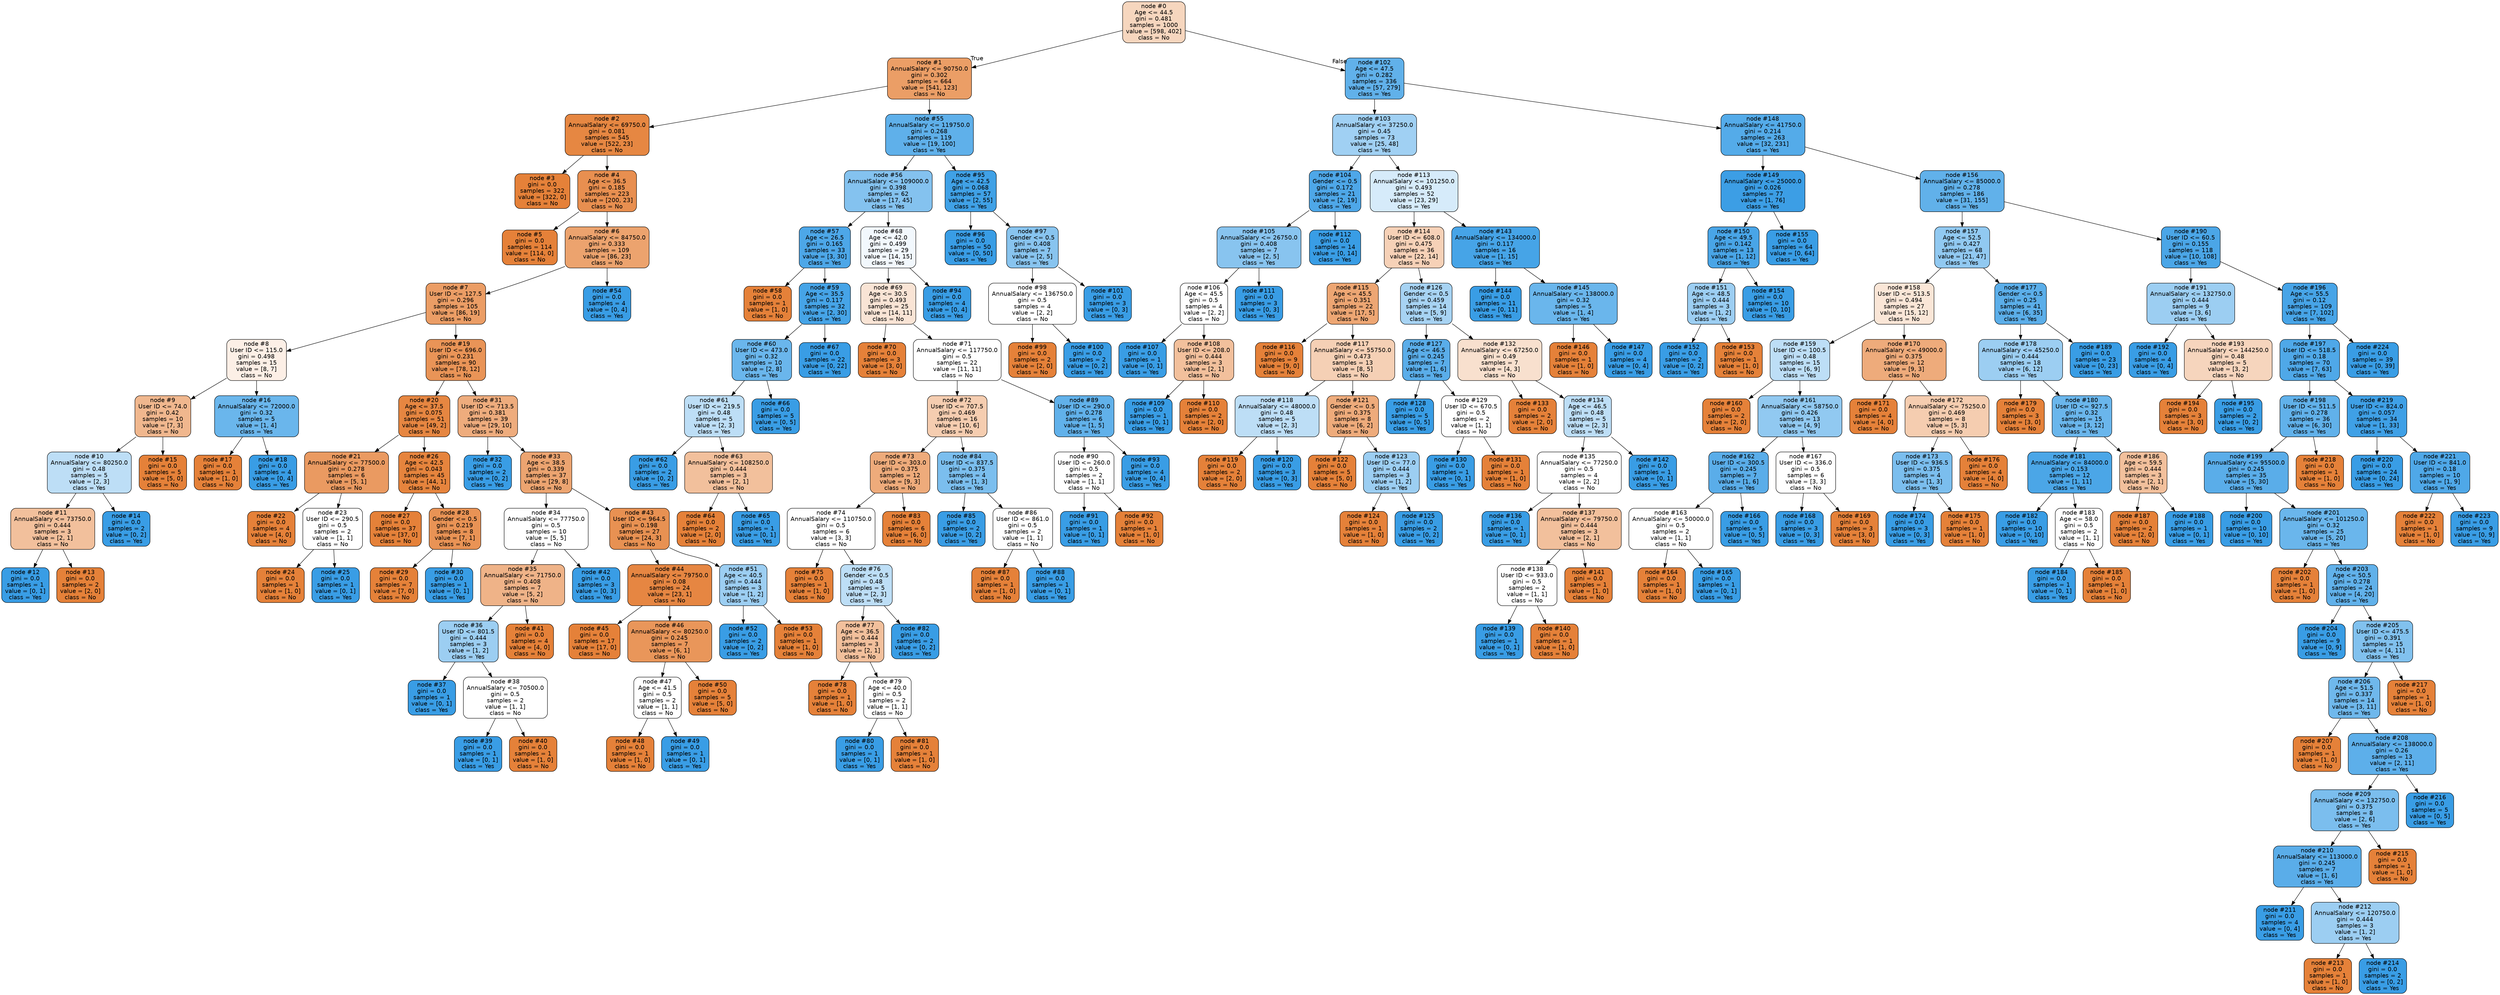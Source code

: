 digraph Tree {
node [shape=box, style="filled, rounded", color="black", fontname="helvetica"] ;
edge [fontname="helvetica"] ;
0 [label="node #0\nAge <= 44.5\ngini = 0.481\nsamples = 1000\nvalue = [598, 402]\nclass = No", fillcolor="#f6d6be"] ;
1 [label="node #1\nAnnualSalary <= 90750.0\ngini = 0.302\nsamples = 664\nvalue = [541, 123]\nclass = No", fillcolor="#eb9e66"] ;
0 -> 1 [labeldistance=2.5, labelangle=45, headlabel="True"] ;
2 [label="node #2\nAnnualSalary <= 69750.0\ngini = 0.081\nsamples = 545\nvalue = [522, 23]\nclass = No", fillcolor="#e68742"] ;
1 -> 2 ;
3 [label="node #3\ngini = 0.0\nsamples = 322\nvalue = [322, 0]\nclass = No", fillcolor="#e58139"] ;
2 -> 3 ;
4 [label="node #4\nAge <= 36.5\ngini = 0.185\nsamples = 223\nvalue = [200, 23]\nclass = No", fillcolor="#e88f50"] ;
2 -> 4 ;
5 [label="node #5\ngini = 0.0\nsamples = 114\nvalue = [114, 0]\nclass = No", fillcolor="#e58139"] ;
4 -> 5 ;
6 [label="node #6\nAnnualSalary <= 84750.0\ngini = 0.333\nsamples = 109\nvalue = [86, 23]\nclass = No", fillcolor="#eca36e"] ;
4 -> 6 ;
7 [label="node #7\nUser ID <= 127.5\ngini = 0.296\nsamples = 105\nvalue = [86, 19]\nclass = No", fillcolor="#eb9d65"] ;
6 -> 7 ;
8 [label="node #8\nUser ID <= 115.0\ngini = 0.498\nsamples = 15\nvalue = [8, 7]\nclass = No", fillcolor="#fcefe6"] ;
7 -> 8 ;
9 [label="node #9\nUser ID <= 74.0\ngini = 0.42\nsamples = 10\nvalue = [7, 3]\nclass = No", fillcolor="#f0b78e"] ;
8 -> 9 ;
10 [label="node #10\nAnnualSalary <= 80250.0\ngini = 0.48\nsamples = 5\nvalue = [2, 3]\nclass = Yes", fillcolor="#bddef6"] ;
9 -> 10 ;
11 [label="node #11\nAnnualSalary <= 73750.0\ngini = 0.444\nsamples = 3\nvalue = [2, 1]\nclass = No", fillcolor="#f2c09c"] ;
10 -> 11 ;
12 [label="node #12\ngini = 0.0\nsamples = 1\nvalue = [0, 1]\nclass = Yes", fillcolor="#399de5"] ;
11 -> 12 ;
13 [label="node #13\ngini = 0.0\nsamples = 2\nvalue = [2, 0]\nclass = No", fillcolor="#e58139"] ;
11 -> 13 ;
14 [label="node #14\ngini = 0.0\nsamples = 2\nvalue = [0, 2]\nclass = Yes", fillcolor="#399de5"] ;
10 -> 14 ;
15 [label="node #15\ngini = 0.0\nsamples = 5\nvalue = [5, 0]\nclass = No", fillcolor="#e58139"] ;
9 -> 15 ;
16 [label="node #16\nAnnualSalary <= 72000.0\ngini = 0.32\nsamples = 5\nvalue = [1, 4]\nclass = Yes", fillcolor="#6ab6ec"] ;
8 -> 16 ;
17 [label="node #17\ngini = 0.0\nsamples = 1\nvalue = [1, 0]\nclass = No", fillcolor="#e58139"] ;
16 -> 17 ;
18 [label="node #18\ngini = 0.0\nsamples = 4\nvalue = [0, 4]\nclass = Yes", fillcolor="#399de5"] ;
16 -> 18 ;
19 [label="node #19\nUser ID <= 696.0\ngini = 0.231\nsamples = 90\nvalue = [78, 12]\nclass = No", fillcolor="#e99457"] ;
7 -> 19 ;
20 [label="node #20\nAge <= 37.5\ngini = 0.075\nsamples = 51\nvalue = [49, 2]\nclass = No", fillcolor="#e68641"] ;
19 -> 20 ;
21 [label="node #21\nAnnualSalary <= 77500.0\ngini = 0.278\nsamples = 6\nvalue = [5, 1]\nclass = No", fillcolor="#ea9a61"] ;
20 -> 21 ;
22 [label="node #22\ngini = 0.0\nsamples = 4\nvalue = [4, 0]\nclass = No", fillcolor="#e58139"] ;
21 -> 22 ;
23 [label="node #23\nUser ID <= 290.5\ngini = 0.5\nsamples = 2\nvalue = [1, 1]\nclass = No", fillcolor="#ffffff"] ;
21 -> 23 ;
24 [label="node #24\ngini = 0.0\nsamples = 1\nvalue = [1, 0]\nclass = No", fillcolor="#e58139"] ;
23 -> 24 ;
25 [label="node #25\ngini = 0.0\nsamples = 1\nvalue = [0, 1]\nclass = Yes", fillcolor="#399de5"] ;
23 -> 25 ;
26 [label="node #26\nAge <= 42.5\ngini = 0.043\nsamples = 45\nvalue = [44, 1]\nclass = No", fillcolor="#e6843d"] ;
20 -> 26 ;
27 [label="node #27\ngini = 0.0\nsamples = 37\nvalue = [37, 0]\nclass = No", fillcolor="#e58139"] ;
26 -> 27 ;
28 [label="node #28\nGender <= 0.5\ngini = 0.219\nsamples = 8\nvalue = [7, 1]\nclass = No", fillcolor="#e99355"] ;
26 -> 28 ;
29 [label="node #29\ngini = 0.0\nsamples = 7\nvalue = [7, 0]\nclass = No", fillcolor="#e58139"] ;
28 -> 29 ;
30 [label="node #30\ngini = 0.0\nsamples = 1\nvalue = [0, 1]\nclass = Yes", fillcolor="#399de5"] ;
28 -> 30 ;
31 [label="node #31\nUser ID <= 713.5\ngini = 0.381\nsamples = 39\nvalue = [29, 10]\nclass = No", fillcolor="#eeac7d"] ;
19 -> 31 ;
32 [label="node #32\ngini = 0.0\nsamples = 2\nvalue = [0, 2]\nclass = Yes", fillcolor="#399de5"] ;
31 -> 32 ;
33 [label="node #33\nAge <= 38.5\ngini = 0.339\nsamples = 37\nvalue = [29, 8]\nclass = No", fillcolor="#eca470"] ;
31 -> 33 ;
34 [label="node #34\nAnnualSalary <= 77750.0\ngini = 0.5\nsamples = 10\nvalue = [5, 5]\nclass = No", fillcolor="#ffffff"] ;
33 -> 34 ;
35 [label="node #35\nAnnualSalary <= 71750.0\ngini = 0.408\nsamples = 7\nvalue = [5, 2]\nclass = No", fillcolor="#efb388"] ;
34 -> 35 ;
36 [label="node #36\nUser ID <= 801.5\ngini = 0.444\nsamples = 3\nvalue = [1, 2]\nclass = Yes", fillcolor="#9ccef2"] ;
35 -> 36 ;
37 [label="node #37\ngini = 0.0\nsamples = 1\nvalue = [0, 1]\nclass = Yes", fillcolor="#399de5"] ;
36 -> 37 ;
38 [label="node #38\nAnnualSalary <= 70500.0\ngini = 0.5\nsamples = 2\nvalue = [1, 1]\nclass = No", fillcolor="#ffffff"] ;
36 -> 38 ;
39 [label="node #39\ngini = 0.0\nsamples = 1\nvalue = [0, 1]\nclass = Yes", fillcolor="#399de5"] ;
38 -> 39 ;
40 [label="node #40\ngini = 0.0\nsamples = 1\nvalue = [1, 0]\nclass = No", fillcolor="#e58139"] ;
38 -> 40 ;
41 [label="node #41\ngini = 0.0\nsamples = 4\nvalue = [4, 0]\nclass = No", fillcolor="#e58139"] ;
35 -> 41 ;
42 [label="node #42\ngini = 0.0\nsamples = 3\nvalue = [0, 3]\nclass = Yes", fillcolor="#399de5"] ;
34 -> 42 ;
43 [label="node #43\nUser ID <= 964.5\ngini = 0.198\nsamples = 27\nvalue = [24, 3]\nclass = No", fillcolor="#e89152"] ;
33 -> 43 ;
44 [label="node #44\nAnnualSalary <= 79750.0\ngini = 0.08\nsamples = 24\nvalue = [23, 1]\nclass = No", fillcolor="#e68642"] ;
43 -> 44 ;
45 [label="node #45\ngini = 0.0\nsamples = 17\nvalue = [17, 0]\nclass = No", fillcolor="#e58139"] ;
44 -> 45 ;
46 [label="node #46\nAnnualSalary <= 80250.0\ngini = 0.245\nsamples = 7\nvalue = [6, 1]\nclass = No", fillcolor="#e9965a"] ;
44 -> 46 ;
47 [label="node #47\nAge <= 41.5\ngini = 0.5\nsamples = 2\nvalue = [1, 1]\nclass = No", fillcolor="#ffffff"] ;
46 -> 47 ;
48 [label="node #48\ngini = 0.0\nsamples = 1\nvalue = [1, 0]\nclass = No", fillcolor="#e58139"] ;
47 -> 48 ;
49 [label="node #49\ngini = 0.0\nsamples = 1\nvalue = [0, 1]\nclass = Yes", fillcolor="#399de5"] ;
47 -> 49 ;
50 [label="node #50\ngini = 0.0\nsamples = 5\nvalue = [5, 0]\nclass = No", fillcolor="#e58139"] ;
46 -> 50 ;
51 [label="node #51\nAge <= 40.5\ngini = 0.444\nsamples = 3\nvalue = [1, 2]\nclass = Yes", fillcolor="#9ccef2"] ;
43 -> 51 ;
52 [label="node #52\ngini = 0.0\nsamples = 2\nvalue = [0, 2]\nclass = Yes", fillcolor="#399de5"] ;
51 -> 52 ;
53 [label="node #53\ngini = 0.0\nsamples = 1\nvalue = [1, 0]\nclass = No", fillcolor="#e58139"] ;
51 -> 53 ;
54 [label="node #54\ngini = 0.0\nsamples = 4\nvalue = [0, 4]\nclass = Yes", fillcolor="#399de5"] ;
6 -> 54 ;
55 [label="node #55\nAnnualSalary <= 119750.0\ngini = 0.268\nsamples = 119\nvalue = [19, 100]\nclass = Yes", fillcolor="#5fb0ea"] ;
1 -> 55 ;
56 [label="node #56\nAnnualSalary <= 109000.0\ngini = 0.398\nsamples = 62\nvalue = [17, 45]\nclass = Yes", fillcolor="#84c2ef"] ;
55 -> 56 ;
57 [label="node #57\nAge <= 26.5\ngini = 0.165\nsamples = 33\nvalue = [3, 30]\nclass = Yes", fillcolor="#4da7e8"] ;
56 -> 57 ;
58 [label="node #58\ngini = 0.0\nsamples = 1\nvalue = [1, 0]\nclass = No", fillcolor="#e58139"] ;
57 -> 58 ;
59 [label="node #59\nAge <= 35.5\ngini = 0.117\nsamples = 32\nvalue = [2, 30]\nclass = Yes", fillcolor="#46a4e7"] ;
57 -> 59 ;
60 [label="node #60\nUser ID <= 473.0\ngini = 0.32\nsamples = 10\nvalue = [2, 8]\nclass = Yes", fillcolor="#6ab6ec"] ;
59 -> 60 ;
61 [label="node #61\nUser ID <= 219.5\ngini = 0.48\nsamples = 5\nvalue = [2, 3]\nclass = Yes", fillcolor="#bddef6"] ;
60 -> 61 ;
62 [label="node #62\ngini = 0.0\nsamples = 2\nvalue = [0, 2]\nclass = Yes", fillcolor="#399de5"] ;
61 -> 62 ;
63 [label="node #63\nAnnualSalary <= 108250.0\ngini = 0.444\nsamples = 3\nvalue = [2, 1]\nclass = No", fillcolor="#f2c09c"] ;
61 -> 63 ;
64 [label="node #64\ngini = 0.0\nsamples = 2\nvalue = [2, 0]\nclass = No", fillcolor="#e58139"] ;
63 -> 64 ;
65 [label="node #65\ngini = 0.0\nsamples = 1\nvalue = [0, 1]\nclass = Yes", fillcolor="#399de5"] ;
63 -> 65 ;
66 [label="node #66\ngini = 0.0\nsamples = 5\nvalue = [0, 5]\nclass = Yes", fillcolor="#399de5"] ;
60 -> 66 ;
67 [label="node #67\ngini = 0.0\nsamples = 22\nvalue = [0, 22]\nclass = Yes", fillcolor="#399de5"] ;
59 -> 67 ;
68 [label="node #68\nAge <= 42.0\ngini = 0.499\nsamples = 29\nvalue = [14, 15]\nclass = Yes", fillcolor="#f2f8fd"] ;
56 -> 68 ;
69 [label="node #69\nAge <= 30.5\ngini = 0.493\nsamples = 25\nvalue = [14, 11]\nclass = No", fillcolor="#f9e4d5"] ;
68 -> 69 ;
70 [label="node #70\ngini = 0.0\nsamples = 3\nvalue = [3, 0]\nclass = No", fillcolor="#e58139"] ;
69 -> 70 ;
71 [label="node #71\nAnnualSalary <= 117750.0\ngini = 0.5\nsamples = 22\nvalue = [11, 11]\nclass = No", fillcolor="#ffffff"] ;
69 -> 71 ;
72 [label="node #72\nUser ID <= 707.5\ngini = 0.469\nsamples = 16\nvalue = [10, 6]\nclass = No", fillcolor="#f5cdb0"] ;
71 -> 72 ;
73 [label="node #73\nUser ID <= 303.0\ngini = 0.375\nsamples = 12\nvalue = [9, 3]\nclass = No", fillcolor="#eeab7b"] ;
72 -> 73 ;
74 [label="node #74\nAnnualSalary <= 110750.0\ngini = 0.5\nsamples = 6\nvalue = [3, 3]\nclass = No", fillcolor="#ffffff"] ;
73 -> 74 ;
75 [label="node #75\ngini = 0.0\nsamples = 1\nvalue = [1, 0]\nclass = No", fillcolor="#e58139"] ;
74 -> 75 ;
76 [label="node #76\nGender <= 0.5\ngini = 0.48\nsamples = 5\nvalue = [2, 3]\nclass = Yes", fillcolor="#bddef6"] ;
74 -> 76 ;
77 [label="node #77\nAge <= 36.5\ngini = 0.444\nsamples = 3\nvalue = [2, 1]\nclass = No", fillcolor="#f2c09c"] ;
76 -> 77 ;
78 [label="node #78\ngini = 0.0\nsamples = 1\nvalue = [1, 0]\nclass = No", fillcolor="#e58139"] ;
77 -> 78 ;
79 [label="node #79\nAge <= 40.0\ngini = 0.5\nsamples = 2\nvalue = [1, 1]\nclass = No", fillcolor="#ffffff"] ;
77 -> 79 ;
80 [label="node #80\ngini = 0.0\nsamples = 1\nvalue = [0, 1]\nclass = Yes", fillcolor="#399de5"] ;
79 -> 80 ;
81 [label="node #81\ngini = 0.0\nsamples = 1\nvalue = [1, 0]\nclass = No", fillcolor="#e58139"] ;
79 -> 81 ;
82 [label="node #82\ngini = 0.0\nsamples = 2\nvalue = [0, 2]\nclass = Yes", fillcolor="#399de5"] ;
76 -> 82 ;
83 [label="node #83\ngini = 0.0\nsamples = 6\nvalue = [6, 0]\nclass = No", fillcolor="#e58139"] ;
73 -> 83 ;
84 [label="node #84\nUser ID <= 837.5\ngini = 0.375\nsamples = 4\nvalue = [1, 3]\nclass = Yes", fillcolor="#7bbeee"] ;
72 -> 84 ;
85 [label="node #85\ngini = 0.0\nsamples = 2\nvalue = [0, 2]\nclass = Yes", fillcolor="#399de5"] ;
84 -> 85 ;
86 [label="node #86\nUser ID <= 861.0\ngini = 0.5\nsamples = 2\nvalue = [1, 1]\nclass = No", fillcolor="#ffffff"] ;
84 -> 86 ;
87 [label="node #87\ngini = 0.0\nsamples = 1\nvalue = [1, 0]\nclass = No", fillcolor="#e58139"] ;
86 -> 87 ;
88 [label="node #88\ngini = 0.0\nsamples = 1\nvalue = [0, 1]\nclass = Yes", fillcolor="#399de5"] ;
86 -> 88 ;
89 [label="node #89\nUser ID <= 290.0\ngini = 0.278\nsamples = 6\nvalue = [1, 5]\nclass = Yes", fillcolor="#61b1ea"] ;
71 -> 89 ;
90 [label="node #90\nUser ID <= 260.0\ngini = 0.5\nsamples = 2\nvalue = [1, 1]\nclass = No", fillcolor="#ffffff"] ;
89 -> 90 ;
91 [label="node #91\ngini = 0.0\nsamples = 1\nvalue = [0, 1]\nclass = Yes", fillcolor="#399de5"] ;
90 -> 91 ;
92 [label="node #92\ngini = 0.0\nsamples = 1\nvalue = [1, 0]\nclass = No", fillcolor="#e58139"] ;
90 -> 92 ;
93 [label="node #93\ngini = 0.0\nsamples = 4\nvalue = [0, 4]\nclass = Yes", fillcolor="#399de5"] ;
89 -> 93 ;
94 [label="node #94\ngini = 0.0\nsamples = 4\nvalue = [0, 4]\nclass = Yes", fillcolor="#399de5"] ;
68 -> 94 ;
95 [label="node #95\nAge <= 42.5\ngini = 0.068\nsamples = 57\nvalue = [2, 55]\nclass = Yes", fillcolor="#40a1e6"] ;
55 -> 95 ;
96 [label="node #96\ngini = 0.0\nsamples = 50\nvalue = [0, 50]\nclass = Yes", fillcolor="#399de5"] ;
95 -> 96 ;
97 [label="node #97\nGender <= 0.5\ngini = 0.408\nsamples = 7\nvalue = [2, 5]\nclass = Yes", fillcolor="#88c4ef"] ;
95 -> 97 ;
98 [label="node #98\nAnnualSalary <= 136750.0\ngini = 0.5\nsamples = 4\nvalue = [2, 2]\nclass = No", fillcolor="#ffffff"] ;
97 -> 98 ;
99 [label="node #99\ngini = 0.0\nsamples = 2\nvalue = [2, 0]\nclass = No", fillcolor="#e58139"] ;
98 -> 99 ;
100 [label="node #100\ngini = 0.0\nsamples = 2\nvalue = [0, 2]\nclass = Yes", fillcolor="#399de5"] ;
98 -> 100 ;
101 [label="node #101\ngini = 0.0\nsamples = 3\nvalue = [0, 3]\nclass = Yes", fillcolor="#399de5"] ;
97 -> 101 ;
102 [label="node #102\nAge <= 47.5\ngini = 0.282\nsamples = 336\nvalue = [57, 279]\nclass = Yes", fillcolor="#61b1ea"] ;
0 -> 102 [labeldistance=2.5, labelangle=-45, headlabel="False"] ;
103 [label="node #103\nAnnualSalary <= 37250.0\ngini = 0.45\nsamples = 73\nvalue = [25, 48]\nclass = Yes", fillcolor="#a0d0f3"] ;
102 -> 103 ;
104 [label="node #104\nGender <= 0.5\ngini = 0.172\nsamples = 21\nvalue = [2, 19]\nclass = Yes", fillcolor="#4ea7e8"] ;
103 -> 104 ;
105 [label="node #105\nAnnualSalary <= 26750.0\ngini = 0.408\nsamples = 7\nvalue = [2, 5]\nclass = Yes", fillcolor="#88c4ef"] ;
104 -> 105 ;
106 [label="node #106\nAge <= 45.5\ngini = 0.5\nsamples = 4\nvalue = [2, 2]\nclass = No", fillcolor="#ffffff"] ;
105 -> 106 ;
107 [label="node #107\ngini = 0.0\nsamples = 1\nvalue = [0, 1]\nclass = Yes", fillcolor="#399de5"] ;
106 -> 107 ;
108 [label="node #108\nUser ID <= 208.0\ngini = 0.444\nsamples = 3\nvalue = [2, 1]\nclass = No", fillcolor="#f2c09c"] ;
106 -> 108 ;
109 [label="node #109\ngini = 0.0\nsamples = 1\nvalue = [0, 1]\nclass = Yes", fillcolor="#399de5"] ;
108 -> 109 ;
110 [label="node #110\ngini = 0.0\nsamples = 2\nvalue = [2, 0]\nclass = No", fillcolor="#e58139"] ;
108 -> 110 ;
111 [label="node #111\ngini = 0.0\nsamples = 3\nvalue = [0, 3]\nclass = Yes", fillcolor="#399de5"] ;
105 -> 111 ;
112 [label="node #112\ngini = 0.0\nsamples = 14\nvalue = [0, 14]\nclass = Yes", fillcolor="#399de5"] ;
104 -> 112 ;
113 [label="node #113\nAnnualSalary <= 101250.0\ngini = 0.493\nsamples = 52\nvalue = [23, 29]\nclass = Yes", fillcolor="#d6ebfa"] ;
103 -> 113 ;
114 [label="node #114\nUser ID <= 608.0\ngini = 0.475\nsamples = 36\nvalue = [22, 14]\nclass = No", fillcolor="#f6d1b7"] ;
113 -> 114 ;
115 [label="node #115\nAge <= 45.5\ngini = 0.351\nsamples = 22\nvalue = [17, 5]\nclass = No", fillcolor="#eda673"] ;
114 -> 115 ;
116 [label="node #116\ngini = 0.0\nsamples = 9\nvalue = [9, 0]\nclass = No", fillcolor="#e58139"] ;
115 -> 116 ;
117 [label="node #117\nAnnualSalary <= 55750.0\ngini = 0.473\nsamples = 13\nvalue = [8, 5]\nclass = No", fillcolor="#f5d0b5"] ;
115 -> 117 ;
118 [label="node #118\nAnnualSalary <= 48000.0\ngini = 0.48\nsamples = 5\nvalue = [2, 3]\nclass = Yes", fillcolor="#bddef6"] ;
117 -> 118 ;
119 [label="node #119\ngini = 0.0\nsamples = 2\nvalue = [2, 0]\nclass = No", fillcolor="#e58139"] ;
118 -> 119 ;
120 [label="node #120\ngini = 0.0\nsamples = 3\nvalue = [0, 3]\nclass = Yes", fillcolor="#399de5"] ;
118 -> 120 ;
121 [label="node #121\nGender <= 0.5\ngini = 0.375\nsamples = 8\nvalue = [6, 2]\nclass = No", fillcolor="#eeab7b"] ;
117 -> 121 ;
122 [label="node #122\ngini = 0.0\nsamples = 5\nvalue = [5, 0]\nclass = No", fillcolor="#e58139"] ;
121 -> 122 ;
123 [label="node #123\nUser ID <= 77.0\ngini = 0.444\nsamples = 3\nvalue = [1, 2]\nclass = Yes", fillcolor="#9ccef2"] ;
121 -> 123 ;
124 [label="node #124\ngini = 0.0\nsamples = 1\nvalue = [1, 0]\nclass = No", fillcolor="#e58139"] ;
123 -> 124 ;
125 [label="node #125\ngini = 0.0\nsamples = 2\nvalue = [0, 2]\nclass = Yes", fillcolor="#399de5"] ;
123 -> 125 ;
126 [label="node #126\nGender <= 0.5\ngini = 0.459\nsamples = 14\nvalue = [5, 9]\nclass = Yes", fillcolor="#a7d3f3"] ;
114 -> 126 ;
127 [label="node #127\nAge <= 46.5\ngini = 0.245\nsamples = 7\nvalue = [1, 6]\nclass = Yes", fillcolor="#5aade9"] ;
126 -> 127 ;
128 [label="node #128\ngini = 0.0\nsamples = 5\nvalue = [0, 5]\nclass = Yes", fillcolor="#399de5"] ;
127 -> 128 ;
129 [label="node #129\nUser ID <= 670.5\ngini = 0.5\nsamples = 2\nvalue = [1, 1]\nclass = No", fillcolor="#ffffff"] ;
127 -> 129 ;
130 [label="node #130\ngini = 0.0\nsamples = 1\nvalue = [0, 1]\nclass = Yes", fillcolor="#399de5"] ;
129 -> 130 ;
131 [label="node #131\ngini = 0.0\nsamples = 1\nvalue = [1, 0]\nclass = No", fillcolor="#e58139"] ;
129 -> 131 ;
132 [label="node #132\nAnnualSalary <= 67250.0\ngini = 0.49\nsamples = 7\nvalue = [4, 3]\nclass = No", fillcolor="#f8e0ce"] ;
126 -> 132 ;
133 [label="node #133\ngini = 0.0\nsamples = 2\nvalue = [2, 0]\nclass = No", fillcolor="#e58139"] ;
132 -> 133 ;
134 [label="node #134\nAge <= 46.5\ngini = 0.48\nsamples = 5\nvalue = [2, 3]\nclass = Yes", fillcolor="#bddef6"] ;
132 -> 134 ;
135 [label="node #135\nAnnualSalary <= 77250.0\ngini = 0.5\nsamples = 4\nvalue = [2, 2]\nclass = No", fillcolor="#ffffff"] ;
134 -> 135 ;
136 [label="node #136\ngini = 0.0\nsamples = 1\nvalue = [0, 1]\nclass = Yes", fillcolor="#399de5"] ;
135 -> 136 ;
137 [label="node #137\nAnnualSalary <= 79750.0\ngini = 0.444\nsamples = 3\nvalue = [2, 1]\nclass = No", fillcolor="#f2c09c"] ;
135 -> 137 ;
138 [label="node #138\nUser ID <= 933.0\ngini = 0.5\nsamples = 2\nvalue = [1, 1]\nclass = No", fillcolor="#ffffff"] ;
137 -> 138 ;
139 [label="node #139\ngini = 0.0\nsamples = 1\nvalue = [0, 1]\nclass = Yes", fillcolor="#399de5"] ;
138 -> 139 ;
140 [label="node #140\ngini = 0.0\nsamples = 1\nvalue = [1, 0]\nclass = No", fillcolor="#e58139"] ;
138 -> 140 ;
141 [label="node #141\ngini = 0.0\nsamples = 1\nvalue = [1, 0]\nclass = No", fillcolor="#e58139"] ;
137 -> 141 ;
142 [label="node #142\ngini = 0.0\nsamples = 1\nvalue = [0, 1]\nclass = Yes", fillcolor="#399de5"] ;
134 -> 142 ;
143 [label="node #143\nAnnualSalary <= 134000.0\ngini = 0.117\nsamples = 16\nvalue = [1, 15]\nclass = Yes", fillcolor="#46a4e7"] ;
113 -> 143 ;
144 [label="node #144\ngini = 0.0\nsamples = 11\nvalue = [0, 11]\nclass = Yes", fillcolor="#399de5"] ;
143 -> 144 ;
145 [label="node #145\nAnnualSalary <= 138000.0\ngini = 0.32\nsamples = 5\nvalue = [1, 4]\nclass = Yes", fillcolor="#6ab6ec"] ;
143 -> 145 ;
146 [label="node #146\ngini = 0.0\nsamples = 1\nvalue = [1, 0]\nclass = No", fillcolor="#e58139"] ;
145 -> 146 ;
147 [label="node #147\ngini = 0.0\nsamples = 4\nvalue = [0, 4]\nclass = Yes", fillcolor="#399de5"] ;
145 -> 147 ;
148 [label="node #148\nAnnualSalary <= 41750.0\ngini = 0.214\nsamples = 263\nvalue = [32, 231]\nclass = Yes", fillcolor="#54abe9"] ;
102 -> 148 ;
149 [label="node #149\nAnnualSalary <= 25000.0\ngini = 0.026\nsamples = 77\nvalue = [1, 76]\nclass = Yes", fillcolor="#3c9ee5"] ;
148 -> 149 ;
150 [label="node #150\nAge <= 49.5\ngini = 0.142\nsamples = 13\nvalue = [1, 12]\nclass = Yes", fillcolor="#49a5e7"] ;
149 -> 150 ;
151 [label="node #151\nAge <= 48.5\ngini = 0.444\nsamples = 3\nvalue = [1, 2]\nclass = Yes", fillcolor="#9ccef2"] ;
150 -> 151 ;
152 [label="node #152\ngini = 0.0\nsamples = 2\nvalue = [0, 2]\nclass = Yes", fillcolor="#399de5"] ;
151 -> 152 ;
153 [label="node #153\ngini = 0.0\nsamples = 1\nvalue = [1, 0]\nclass = No", fillcolor="#e58139"] ;
151 -> 153 ;
154 [label="node #154\ngini = 0.0\nsamples = 10\nvalue = [0, 10]\nclass = Yes", fillcolor="#399de5"] ;
150 -> 154 ;
155 [label="node #155\ngini = 0.0\nsamples = 64\nvalue = [0, 64]\nclass = Yes", fillcolor="#399de5"] ;
149 -> 155 ;
156 [label="node #156\nAnnualSalary <= 85000.0\ngini = 0.278\nsamples = 186\nvalue = [31, 155]\nclass = Yes", fillcolor="#61b1ea"] ;
148 -> 156 ;
157 [label="node #157\nAge <= 52.5\ngini = 0.427\nsamples = 68\nvalue = [21, 47]\nclass = Yes", fillcolor="#91c9f1"] ;
156 -> 157 ;
158 [label="node #158\nUser ID <= 513.5\ngini = 0.494\nsamples = 27\nvalue = [15, 12]\nclass = No", fillcolor="#fae6d7"] ;
157 -> 158 ;
159 [label="node #159\nUser ID <= 100.5\ngini = 0.48\nsamples = 15\nvalue = [6, 9]\nclass = Yes", fillcolor="#bddef6"] ;
158 -> 159 ;
160 [label="node #160\ngini = 0.0\nsamples = 2\nvalue = [2, 0]\nclass = No", fillcolor="#e58139"] ;
159 -> 160 ;
161 [label="node #161\nAnnualSalary <= 58750.0\ngini = 0.426\nsamples = 13\nvalue = [4, 9]\nclass = Yes", fillcolor="#91c9f1"] ;
159 -> 161 ;
162 [label="node #162\nUser ID <= 300.5\ngini = 0.245\nsamples = 7\nvalue = [1, 6]\nclass = Yes", fillcolor="#5aade9"] ;
161 -> 162 ;
163 [label="node #163\nAnnualSalary <= 50000.0\ngini = 0.5\nsamples = 2\nvalue = [1, 1]\nclass = No", fillcolor="#ffffff"] ;
162 -> 163 ;
164 [label="node #164\ngini = 0.0\nsamples = 1\nvalue = [1, 0]\nclass = No", fillcolor="#e58139"] ;
163 -> 164 ;
165 [label="node #165\ngini = 0.0\nsamples = 1\nvalue = [0, 1]\nclass = Yes", fillcolor="#399de5"] ;
163 -> 165 ;
166 [label="node #166\ngini = 0.0\nsamples = 5\nvalue = [0, 5]\nclass = Yes", fillcolor="#399de5"] ;
162 -> 166 ;
167 [label="node #167\nUser ID <= 336.0\ngini = 0.5\nsamples = 6\nvalue = [3, 3]\nclass = No", fillcolor="#ffffff"] ;
161 -> 167 ;
168 [label="node #168\ngini = 0.0\nsamples = 3\nvalue = [0, 3]\nclass = Yes", fillcolor="#399de5"] ;
167 -> 168 ;
169 [label="node #169\ngini = 0.0\nsamples = 3\nvalue = [3, 0]\nclass = No", fillcolor="#e58139"] ;
167 -> 169 ;
170 [label="node #170\nAnnualSalary <= 49000.0\ngini = 0.375\nsamples = 12\nvalue = [9, 3]\nclass = No", fillcolor="#eeab7b"] ;
158 -> 170 ;
171 [label="node #171\ngini = 0.0\nsamples = 4\nvalue = [4, 0]\nclass = No", fillcolor="#e58139"] ;
170 -> 171 ;
172 [label="node #172\nAnnualSalary <= 75250.0\ngini = 0.469\nsamples = 8\nvalue = [5, 3]\nclass = No", fillcolor="#f5cdb0"] ;
170 -> 172 ;
173 [label="node #173\nUser ID <= 936.5\ngini = 0.375\nsamples = 4\nvalue = [1, 3]\nclass = Yes", fillcolor="#7bbeee"] ;
172 -> 173 ;
174 [label="node #174\ngini = 0.0\nsamples = 3\nvalue = [0, 3]\nclass = Yes", fillcolor="#399de5"] ;
173 -> 174 ;
175 [label="node #175\ngini = 0.0\nsamples = 1\nvalue = [1, 0]\nclass = No", fillcolor="#e58139"] ;
173 -> 175 ;
176 [label="node #176\ngini = 0.0\nsamples = 4\nvalue = [4, 0]\nclass = No", fillcolor="#e58139"] ;
172 -> 176 ;
177 [label="node #177\nGender <= 0.5\ngini = 0.25\nsamples = 41\nvalue = [6, 35]\nclass = Yes", fillcolor="#5baee9"] ;
157 -> 177 ;
178 [label="node #178\nAnnualSalary <= 45250.0\ngini = 0.444\nsamples = 18\nvalue = [6, 12]\nclass = Yes", fillcolor="#9ccef2"] ;
177 -> 178 ;
179 [label="node #179\ngini = 0.0\nsamples = 3\nvalue = [3, 0]\nclass = No", fillcolor="#e58139"] ;
178 -> 179 ;
180 [label="node #180\nUser ID <= 927.5\ngini = 0.32\nsamples = 15\nvalue = [3, 12]\nclass = Yes", fillcolor="#6ab6ec"] ;
178 -> 180 ;
181 [label="node #181\nAnnualSalary <= 84000.0\ngini = 0.153\nsamples = 12\nvalue = [1, 11]\nclass = Yes", fillcolor="#4ba6e7"] ;
180 -> 181 ;
182 [label="node #182\ngini = 0.0\nsamples = 10\nvalue = [0, 10]\nclass = Yes", fillcolor="#399de5"] ;
181 -> 182 ;
183 [label="node #183\nAge <= 58.0\ngini = 0.5\nsamples = 2\nvalue = [1, 1]\nclass = No", fillcolor="#ffffff"] ;
181 -> 183 ;
184 [label="node #184\ngini = 0.0\nsamples = 1\nvalue = [0, 1]\nclass = Yes", fillcolor="#399de5"] ;
183 -> 184 ;
185 [label="node #185\ngini = 0.0\nsamples = 1\nvalue = [1, 0]\nclass = No", fillcolor="#e58139"] ;
183 -> 185 ;
186 [label="node #186\nAge <= 59.5\ngini = 0.444\nsamples = 3\nvalue = [2, 1]\nclass = No", fillcolor="#f2c09c"] ;
180 -> 186 ;
187 [label="node #187\ngini = 0.0\nsamples = 2\nvalue = [2, 0]\nclass = No", fillcolor="#e58139"] ;
186 -> 187 ;
188 [label="node #188\ngini = 0.0\nsamples = 1\nvalue = [0, 1]\nclass = Yes", fillcolor="#399de5"] ;
186 -> 188 ;
189 [label="node #189\ngini = 0.0\nsamples = 23\nvalue = [0, 23]\nclass = Yes", fillcolor="#399de5"] ;
177 -> 189 ;
190 [label="node #190\nUser ID <= 60.5\ngini = 0.155\nsamples = 118\nvalue = [10, 108]\nclass = Yes", fillcolor="#4ba6e7"] ;
156 -> 190 ;
191 [label="node #191\nAnnualSalary <= 132750.0\ngini = 0.444\nsamples = 9\nvalue = [3, 6]\nclass = Yes", fillcolor="#9ccef2"] ;
190 -> 191 ;
192 [label="node #192\ngini = 0.0\nsamples = 4\nvalue = [0, 4]\nclass = Yes", fillcolor="#399de5"] ;
191 -> 192 ;
193 [label="node #193\nAnnualSalary <= 144250.0\ngini = 0.48\nsamples = 5\nvalue = [3, 2]\nclass = No", fillcolor="#f6d5bd"] ;
191 -> 193 ;
194 [label="node #194\ngini = 0.0\nsamples = 3\nvalue = [3, 0]\nclass = No", fillcolor="#e58139"] ;
193 -> 194 ;
195 [label="node #195\ngini = 0.0\nsamples = 2\nvalue = [0, 2]\nclass = Yes", fillcolor="#399de5"] ;
193 -> 195 ;
196 [label="node #196\nAge <= 55.5\ngini = 0.12\nsamples = 109\nvalue = [7, 102]\nclass = Yes", fillcolor="#47a4e7"] ;
190 -> 196 ;
197 [label="node #197\nUser ID <= 518.5\ngini = 0.18\nsamples = 70\nvalue = [7, 63]\nclass = Yes", fillcolor="#4fa8e8"] ;
196 -> 197 ;
198 [label="node #198\nUser ID <= 511.5\ngini = 0.278\nsamples = 36\nvalue = [6, 30]\nclass = Yes", fillcolor="#61b1ea"] ;
197 -> 198 ;
199 [label="node #199\nAnnualSalary <= 95500.0\ngini = 0.245\nsamples = 35\nvalue = [5, 30]\nclass = Yes", fillcolor="#5aade9"] ;
198 -> 199 ;
200 [label="node #200\ngini = 0.0\nsamples = 10\nvalue = [0, 10]\nclass = Yes", fillcolor="#399de5"] ;
199 -> 200 ;
201 [label="node #201\nAnnualSalary <= 101250.0\ngini = 0.32\nsamples = 25\nvalue = [5, 20]\nclass = Yes", fillcolor="#6ab6ec"] ;
199 -> 201 ;
202 [label="node #202\ngini = 0.0\nsamples = 1\nvalue = [1, 0]\nclass = No", fillcolor="#e58139"] ;
201 -> 202 ;
203 [label="node #203\nAge <= 50.5\ngini = 0.278\nsamples = 24\nvalue = [4, 20]\nclass = Yes", fillcolor="#61b1ea"] ;
201 -> 203 ;
204 [label="node #204\ngini = 0.0\nsamples = 9\nvalue = [0, 9]\nclass = Yes", fillcolor="#399de5"] ;
203 -> 204 ;
205 [label="node #205\nUser ID <= 475.5\ngini = 0.391\nsamples = 15\nvalue = [4, 11]\nclass = Yes", fillcolor="#81c1ee"] ;
203 -> 205 ;
206 [label="node #206\nAge <= 51.5\ngini = 0.337\nsamples = 14\nvalue = [3, 11]\nclass = Yes", fillcolor="#6fb8ec"] ;
205 -> 206 ;
207 [label="node #207\ngini = 0.0\nsamples = 1\nvalue = [1, 0]\nclass = No", fillcolor="#e58139"] ;
206 -> 207 ;
208 [label="node #208\nAnnualSalary <= 138000.0\ngini = 0.26\nsamples = 13\nvalue = [2, 11]\nclass = Yes", fillcolor="#5dafea"] ;
206 -> 208 ;
209 [label="node #209\nAnnualSalary <= 132750.0\ngini = 0.375\nsamples = 8\nvalue = [2, 6]\nclass = Yes", fillcolor="#7bbeee"] ;
208 -> 209 ;
210 [label="node #210\nAnnualSalary <= 113000.0\ngini = 0.245\nsamples = 7\nvalue = [1, 6]\nclass = Yes", fillcolor="#5aade9"] ;
209 -> 210 ;
211 [label="node #211\ngini = 0.0\nsamples = 4\nvalue = [0, 4]\nclass = Yes", fillcolor="#399de5"] ;
210 -> 211 ;
212 [label="node #212\nAnnualSalary <= 120750.0\ngini = 0.444\nsamples = 3\nvalue = [1, 2]\nclass = Yes", fillcolor="#9ccef2"] ;
210 -> 212 ;
213 [label="node #213\ngini = 0.0\nsamples = 1\nvalue = [1, 0]\nclass = No", fillcolor="#e58139"] ;
212 -> 213 ;
214 [label="node #214\ngini = 0.0\nsamples = 2\nvalue = [0, 2]\nclass = Yes", fillcolor="#399de5"] ;
212 -> 214 ;
215 [label="node #215\ngini = 0.0\nsamples = 1\nvalue = [1, 0]\nclass = No", fillcolor="#e58139"] ;
209 -> 215 ;
216 [label="node #216\ngini = 0.0\nsamples = 5\nvalue = [0, 5]\nclass = Yes", fillcolor="#399de5"] ;
208 -> 216 ;
217 [label="node #217\ngini = 0.0\nsamples = 1\nvalue = [1, 0]\nclass = No", fillcolor="#e58139"] ;
205 -> 217 ;
218 [label="node #218\ngini = 0.0\nsamples = 1\nvalue = [1, 0]\nclass = No", fillcolor="#e58139"] ;
198 -> 218 ;
219 [label="node #219\nUser ID <= 824.0\ngini = 0.057\nsamples = 34\nvalue = [1, 33]\nclass = Yes", fillcolor="#3fa0e6"] ;
197 -> 219 ;
220 [label="node #220\ngini = 0.0\nsamples = 24\nvalue = [0, 24]\nclass = Yes", fillcolor="#399de5"] ;
219 -> 220 ;
221 [label="node #221\nUser ID <= 841.0\ngini = 0.18\nsamples = 10\nvalue = [1, 9]\nclass = Yes", fillcolor="#4fa8e8"] ;
219 -> 221 ;
222 [label="node #222\ngini = 0.0\nsamples = 1\nvalue = [1, 0]\nclass = No", fillcolor="#e58139"] ;
221 -> 222 ;
223 [label="node #223\ngini = 0.0\nsamples = 9\nvalue = [0, 9]\nclass = Yes", fillcolor="#399de5"] ;
221 -> 223 ;
224 [label="node #224\ngini = 0.0\nsamples = 39\nvalue = [0, 39]\nclass = Yes", fillcolor="#399de5"] ;
196 -> 224 ;
}